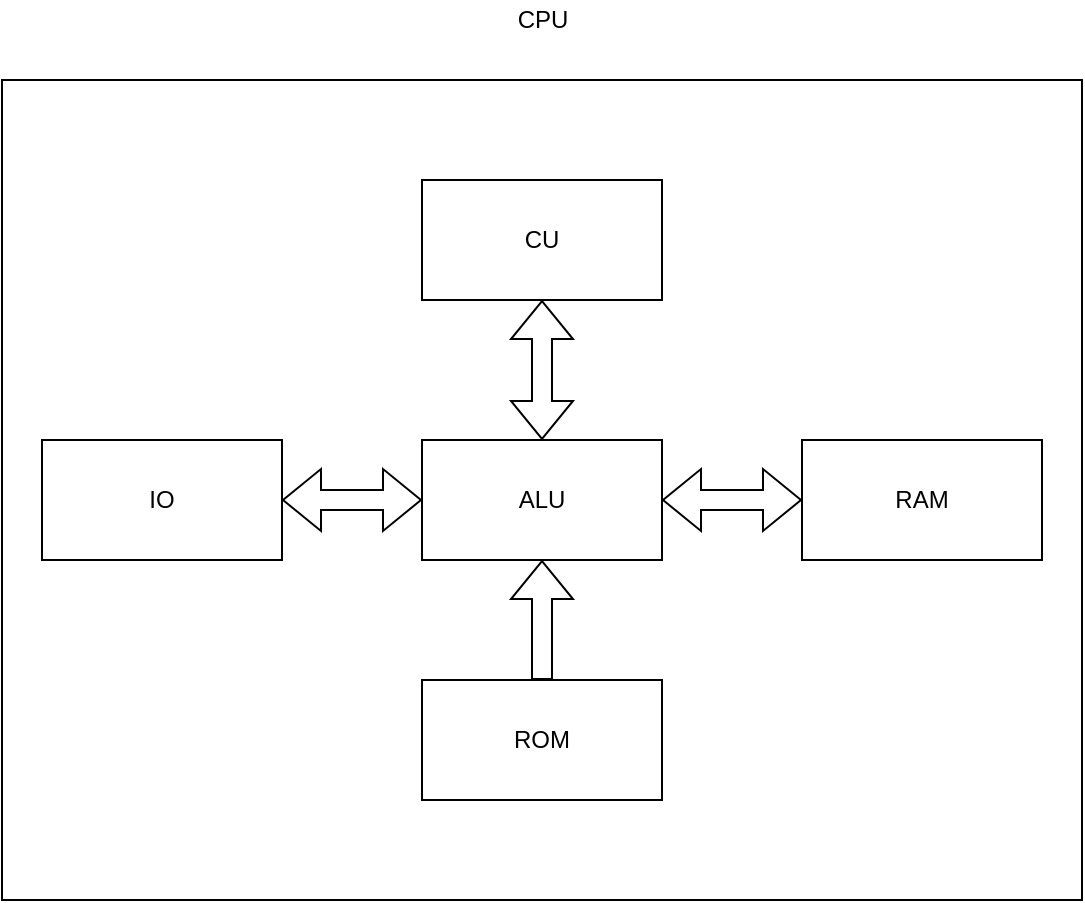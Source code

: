 <mxfile version="16.1.2" type="device"><diagram id="KgwVATnBEvCeLHJJEVHm" name="Page-1"><mxGraphModel dx="1102" dy="857" grid="1" gridSize="10" guides="1" tooltips="1" connect="1" arrows="1" fold="1" page="1" pageScale="1" pageWidth="827" pageHeight="1169" math="0" shadow="0"><root><mxCell id="0"/><mxCell id="1" parent="0"/><mxCell id="JBka-tAC0Hzj36yhq6bS-1" value="" style="rounded=0;whiteSpace=wrap;html=1;" parent="1" vertex="1"><mxGeometry x="110" y="200" width="540" height="410" as="geometry"/></mxCell><mxCell id="JBka-tAC0Hzj36yhq6bS-2" value="CPU" style="text;html=1;align=center;verticalAlign=middle;resizable=0;points=[];autosize=1;strokeColor=none;fillColor=none;" parent="1" vertex="1"><mxGeometry x="360" y="160" width="40" height="20" as="geometry"/></mxCell><mxCell id="JBka-tAC0Hzj36yhq6bS-3" value="RAM" style="rounded=0;whiteSpace=wrap;html=1;" parent="1" vertex="1"><mxGeometry x="510" y="380" width="120" height="60" as="geometry"/></mxCell><mxCell id="JBka-tAC0Hzj36yhq6bS-4" value="ROM" style="rounded=0;whiteSpace=wrap;html=1;" parent="1" vertex="1"><mxGeometry x="320" y="500" width="120" height="60" as="geometry"/></mxCell><mxCell id="JBka-tAC0Hzj36yhq6bS-5" value="CU" style="rounded=0;whiteSpace=wrap;html=1;" parent="1" vertex="1"><mxGeometry x="320" y="250" width="120" height="60" as="geometry"/></mxCell><mxCell id="JBka-tAC0Hzj36yhq6bS-6" value="ALU" style="rounded=0;whiteSpace=wrap;html=1;" parent="1" vertex="1"><mxGeometry x="320" y="380" width="120" height="60" as="geometry"/></mxCell><mxCell id="JBka-tAC0Hzj36yhq6bS-7" value="IO" style="rounded=0;whiteSpace=wrap;html=1;" parent="1" vertex="1"><mxGeometry x="130" y="380" width="120" height="60" as="geometry"/></mxCell><mxCell id="_DkaO-7bo9t0ZAl5kBQ--2" value="" style="shape=flexArrow;endArrow=classic;startArrow=classic;html=1;rounded=0;entryX=0.5;entryY=1;entryDx=0;entryDy=0;" edge="1" parent="1" source="JBka-tAC0Hzj36yhq6bS-6" target="JBka-tAC0Hzj36yhq6bS-5"><mxGeometry width="100" height="100" relative="1" as="geometry"><mxPoint x="360" y="490" as="sourcePoint"/><mxPoint x="460" y="390" as="targetPoint"/></mxGeometry></mxCell><mxCell id="_DkaO-7bo9t0ZAl5kBQ--3" value="" style="shape=flexArrow;endArrow=classic;startArrow=classic;html=1;rounded=0;exitX=1;exitY=0.5;exitDx=0;exitDy=0;entryX=0;entryY=0.5;entryDx=0;entryDy=0;" edge="1" parent="1" source="JBka-tAC0Hzj36yhq6bS-7" target="JBka-tAC0Hzj36yhq6bS-6"><mxGeometry width="100" height="100" relative="1" as="geometry"><mxPoint x="360" y="490" as="sourcePoint"/><mxPoint x="460" y="390" as="targetPoint"/></mxGeometry></mxCell><mxCell id="_DkaO-7bo9t0ZAl5kBQ--4" value="" style="shape=flexArrow;endArrow=classic;startArrow=classic;html=1;rounded=0;entryX=0;entryY=0.5;entryDx=0;entryDy=0;" edge="1" parent="1" source="JBka-tAC0Hzj36yhq6bS-6" target="JBka-tAC0Hzj36yhq6bS-3"><mxGeometry width="100" height="100" relative="1" as="geometry"><mxPoint x="360" y="490" as="sourcePoint"/><mxPoint x="460" y="390" as="targetPoint"/></mxGeometry></mxCell><mxCell id="_DkaO-7bo9t0ZAl5kBQ--6" value="" style="shape=flexArrow;endArrow=classic;html=1;rounded=0;exitX=0.5;exitY=0;exitDx=0;exitDy=0;" edge="1" parent="1" source="JBka-tAC0Hzj36yhq6bS-4" target="JBka-tAC0Hzj36yhq6bS-6"><mxGeometry width="50" height="50" relative="1" as="geometry"><mxPoint x="390" y="460" as="sourcePoint"/><mxPoint x="440" y="410" as="targetPoint"/></mxGeometry></mxCell></root></mxGraphModel></diagram></mxfile>